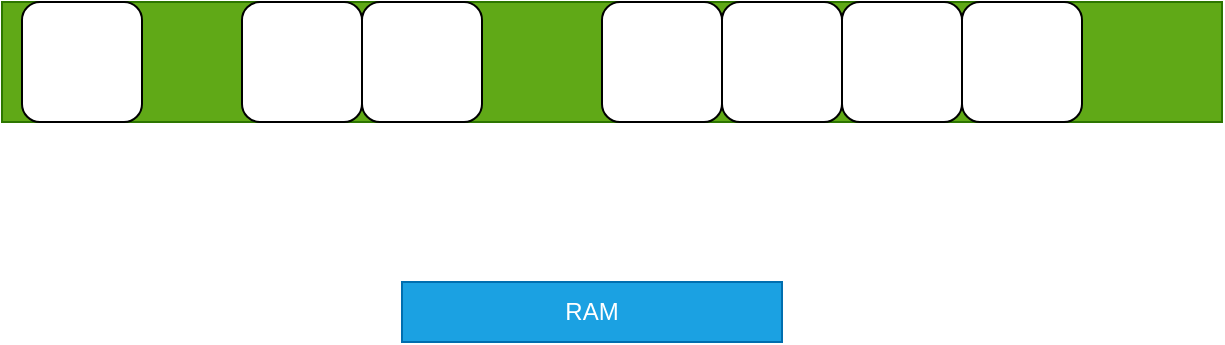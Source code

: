<mxfile version="24.5.3" type="device">
  <diagram name="Page-1" id="F4hszWH3qkFf4I3o_hqi">
    <mxGraphModel dx="1036" dy="606" grid="1" gridSize="10" guides="1" tooltips="1" connect="1" arrows="1" fold="1" page="1" pageScale="1" pageWidth="850" pageHeight="1100" math="0" shadow="0">
      <root>
        <mxCell id="0" />
        <mxCell id="1" parent="0" />
        <mxCell id="bDLp2uX3lx-U75zQ6wGU-1" value="" style="rounded=0;whiteSpace=wrap;html=1;fillColor=#60a917;fontColor=#ffffff;strokeColor=#2D7600;" vertex="1" parent="1">
          <mxGeometry x="160" y="150" width="610" height="60" as="geometry" />
        </mxCell>
        <mxCell id="bDLp2uX3lx-U75zQ6wGU-2" value="RAM" style="text;html=1;align=center;verticalAlign=middle;whiteSpace=wrap;rounded=0;fillColor=#1ba1e2;fontColor=#ffffff;strokeColor=#006EAF;" vertex="1" parent="1">
          <mxGeometry x="360" y="290" width="190" height="30" as="geometry" />
        </mxCell>
        <mxCell id="bDLp2uX3lx-U75zQ6wGU-3" value="" style="rounded=1;whiteSpace=wrap;html=1;" vertex="1" parent="1">
          <mxGeometry x="170" y="150" width="60" height="60" as="geometry" />
        </mxCell>
        <mxCell id="bDLp2uX3lx-U75zQ6wGU-4" value="" style="rounded=1;whiteSpace=wrap;html=1;" vertex="1" parent="1">
          <mxGeometry x="280" y="150" width="60" height="60" as="geometry" />
        </mxCell>
        <mxCell id="bDLp2uX3lx-U75zQ6wGU-5" value="" style="rounded=1;whiteSpace=wrap;html=1;" vertex="1" parent="1">
          <mxGeometry x="340" y="150" width="60" height="60" as="geometry" />
        </mxCell>
        <mxCell id="bDLp2uX3lx-U75zQ6wGU-6" value="" style="rounded=1;whiteSpace=wrap;html=1;" vertex="1" parent="1">
          <mxGeometry x="520" y="150" width="60" height="60" as="geometry" />
        </mxCell>
        <mxCell id="bDLp2uX3lx-U75zQ6wGU-7" value="" style="rounded=1;whiteSpace=wrap;html=1;" vertex="1" parent="1">
          <mxGeometry x="460" y="150" width="60" height="60" as="geometry" />
        </mxCell>
        <mxCell id="bDLp2uX3lx-U75zQ6wGU-8" value="" style="rounded=1;whiteSpace=wrap;html=1;" vertex="1" parent="1">
          <mxGeometry x="580" y="150" width="60" height="60" as="geometry" />
        </mxCell>
        <mxCell id="bDLp2uX3lx-U75zQ6wGU-9" value="" style="rounded=1;whiteSpace=wrap;html=1;" vertex="1" parent="1">
          <mxGeometry x="640" y="150" width="60" height="60" as="geometry" />
        </mxCell>
      </root>
    </mxGraphModel>
  </diagram>
</mxfile>
